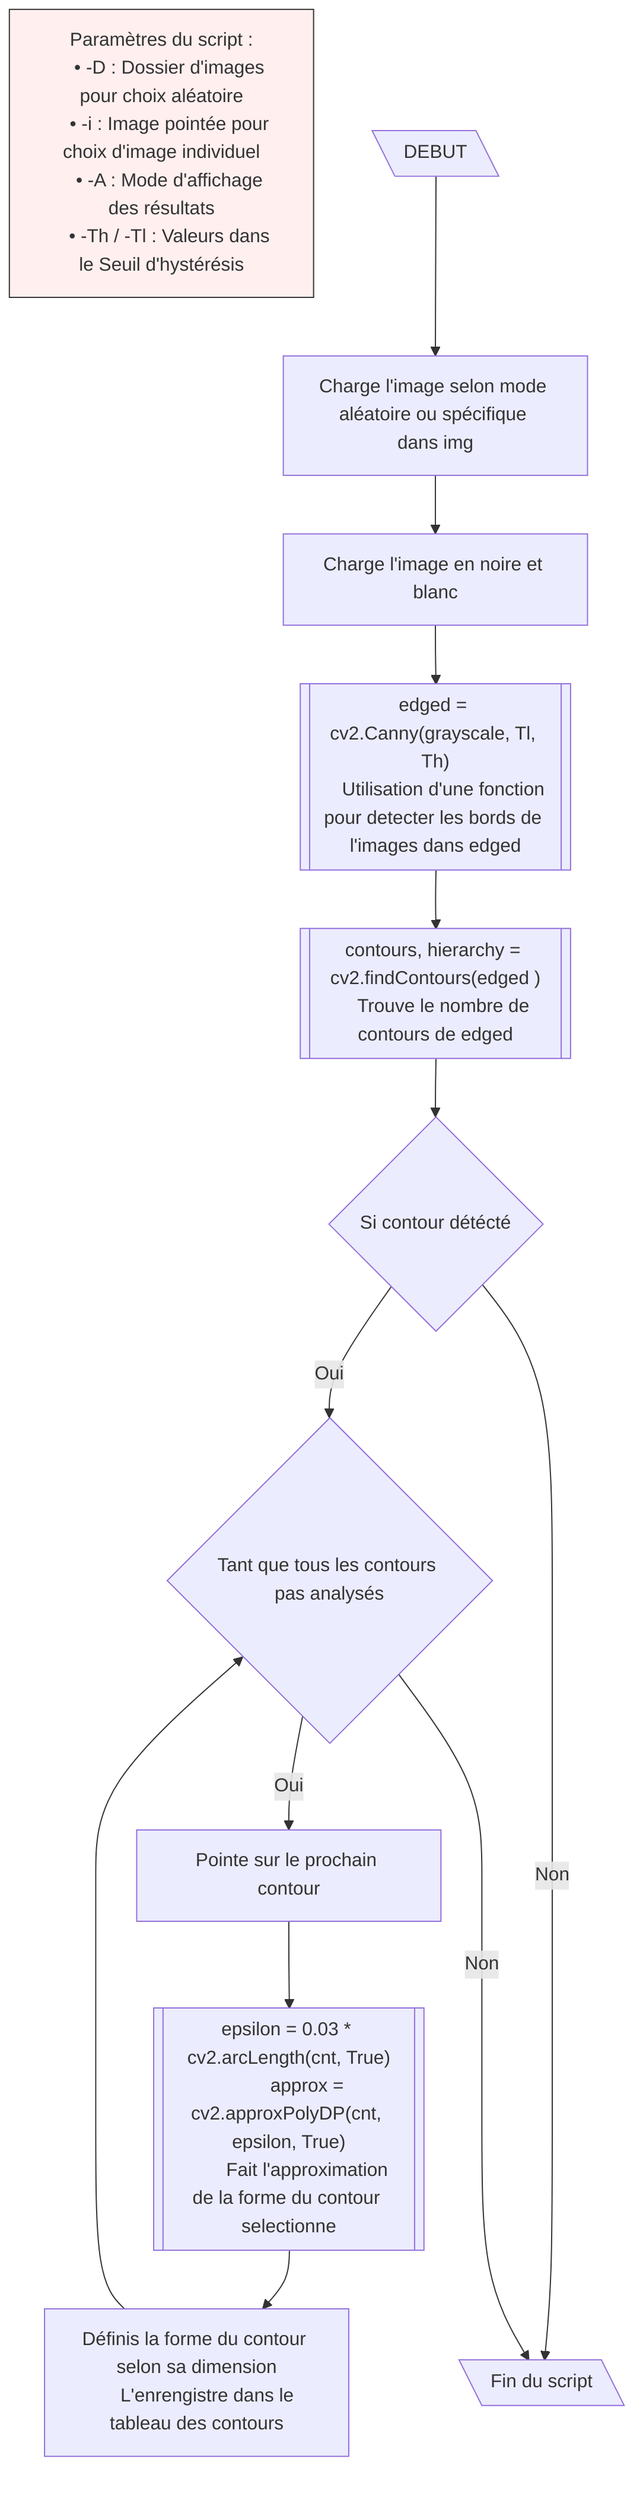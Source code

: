 flowchart TD
    style P fill:#f111,stroke:#333,stroke-width:1px

    P["Paramètres du script :
    • -D : Dossier d'images pour choix aléatoire
    • -i : Image pointée pour choix d'image individuel
    • -A : Mode d'affichage des résultats
    • -Th / -Tl : Valeurs dans le Seuil d'hystérésis "]
    
    DEBUT[\DEBUT\]
    FIN[\Fin du script\]

    LEC["Charge l'image selon mode aléatoire ou spécifique dans img"]
    CH["Charge l'image en noire et blanc"]

    BOR[["edged = cv2.Canny(grayscale, Tl, Th)
    Utilisation d'une fonction pour detecter les bords de l'images dans edged"]]

    TCNT[["contours, hierarchy = cv2.findContours(edged )
    Trouve le nombre de contours de edged"]]

    SICNT{"Si contour détécté"}

    FOR1{Tant que tous les contours pas analysés}

    PTN["Pointe sur le prochain contour"]

    APP[["epsilon = 0.03 * cv2.arcLength(cnt, True)
        approx = cv2.approxPolyDP(cnt, epsilon, True)
        Fait l'approximation de la forme du contour selectionne"]]

    DEF["Définis la forme du contour selon sa dimension
     L'enrengistre dans le tableau des contours"]

    DEBUT --> LEC --> CH --> BOR --> TCNT --> SICNT
    SICNT -->|Oui| FOR1
    SICNT ---->|Non| FIN

    FOR1 -->|Oui| PTN
    FOR1 ---->|Non| FIN

    PTN --> APP --> DEF --> FOR1